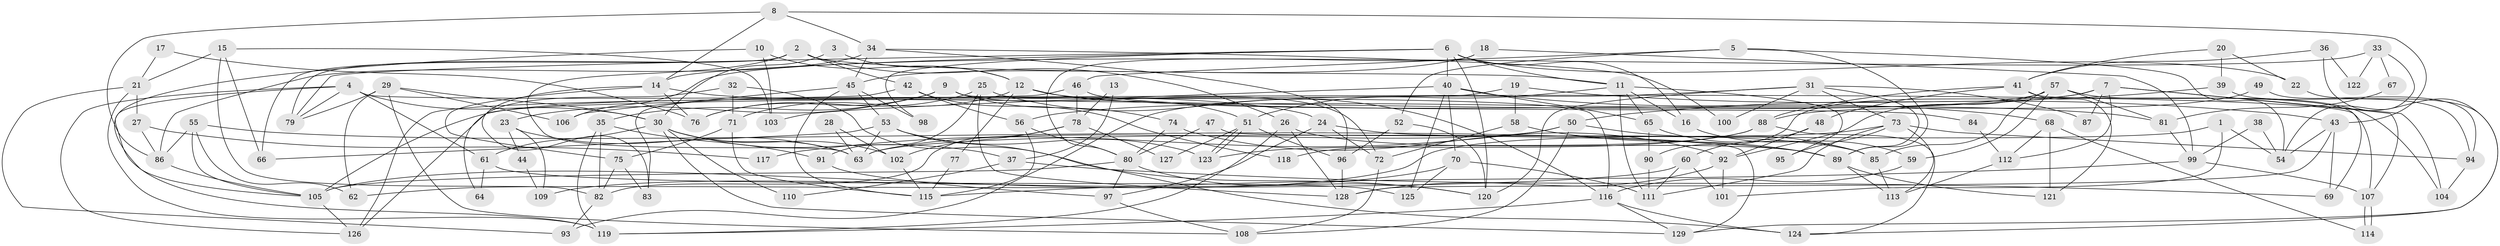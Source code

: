 // Generated by graph-tools (version 1.1) at 2025/02/03/09/25 03:02:06]
// undirected, 129 vertices, 258 edges
graph export_dot {
graph [start="1"]
  node [color=gray90,style=filled];
  1;
  2;
  3;
  4;
  5;
  6;
  7;
  8;
  9;
  10;
  11;
  12;
  13;
  14;
  15;
  16;
  17;
  18;
  19;
  20;
  21;
  22;
  23;
  24;
  25;
  26;
  27;
  28;
  29;
  30;
  31;
  32;
  33;
  34;
  35;
  36;
  37;
  38;
  39;
  40;
  41;
  42;
  43;
  44;
  45;
  46;
  47;
  48;
  49;
  50;
  51;
  52;
  53;
  54;
  55;
  56;
  57;
  58;
  59;
  60;
  61;
  62;
  63;
  64;
  65;
  66;
  67;
  68;
  69;
  70;
  71;
  72;
  73;
  74;
  75;
  76;
  77;
  78;
  79;
  80;
  81;
  82;
  83;
  84;
  85;
  86;
  87;
  88;
  89;
  90;
  91;
  92;
  93;
  94;
  95;
  96;
  97;
  98;
  99;
  100;
  101;
  102;
  103;
  104;
  105;
  106;
  107;
  108;
  109;
  110;
  111;
  112;
  113;
  114;
  115;
  116;
  117;
  118;
  119;
  120;
  121;
  122;
  123;
  124;
  125;
  126;
  127;
  128;
  129;
  1 -- 63;
  1 -- 101;
  1 -- 54;
  2 -- 11;
  2 -- 63;
  2 -- 26;
  2 -- 42;
  2 -- 66;
  2 -- 79;
  3 -- 12;
  3 -- 30;
  4 -- 119;
  4 -- 79;
  4 -- 30;
  4 -- 61;
  4 -- 107;
  4 -- 126;
  5 -- 54;
  5 -- 89;
  5 -- 46;
  5 -- 52;
  6 -- 79;
  6 -- 40;
  6 -- 11;
  6 -- 14;
  6 -- 16;
  6 -- 22;
  6 -- 98;
  6 -- 120;
  7 -- 56;
  7 -- 107;
  7 -- 87;
  7 -- 90;
  7 -- 104;
  7 -- 112;
  8 -- 86;
  8 -- 14;
  8 -- 34;
  8 -- 43;
  9 -- 35;
  9 -- 74;
  9 -- 23;
  9 -- 72;
  9 -- 76;
  9 -- 116;
  10 -- 105;
  10 -- 12;
  10 -- 103;
  11 -- 111;
  11 -- 16;
  11 -- 51;
  11 -- 65;
  11 -- 95;
  12 -- 81;
  12 -- 51;
  12 -- 71;
  12 -- 77;
  13 -- 37;
  13 -- 78;
  14 -- 76;
  14 -- 24;
  14 -- 75;
  14 -- 83;
  15 -- 82;
  15 -- 103;
  15 -- 21;
  15 -- 66;
  16 -- 59;
  17 -- 21;
  17 -- 76;
  18 -- 80;
  18 -- 99;
  18 -- 45;
  19 -- 58;
  19 -- 126;
  19 -- 43;
  20 -- 22;
  20 -- 41;
  20 -- 39;
  21 -- 119;
  21 -- 27;
  21 -- 93;
  22 -- 124;
  23 -- 63;
  23 -- 44;
  23 -- 109;
  24 -- 85;
  24 -- 72;
  24 -- 97;
  25 -- 91;
  25 -- 116;
  25 -- 76;
  25 -- 128;
  26 -- 128;
  26 -- 89;
  26 -- 119;
  27 -- 86;
  27 -- 117;
  28 -- 102;
  28 -- 63;
  29 -- 108;
  29 -- 30;
  29 -- 62;
  29 -- 79;
  29 -- 106;
  30 -- 63;
  30 -- 37;
  30 -- 61;
  30 -- 102;
  30 -- 110;
  30 -- 129;
  31 -- 89;
  31 -- 120;
  31 -- 73;
  31 -- 87;
  31 -- 93;
  31 -- 100;
  32 -- 120;
  32 -- 71;
  32 -- 64;
  33 -- 106;
  33 -- 54;
  33 -- 67;
  33 -- 122;
  34 -- 96;
  34 -- 45;
  34 -- 86;
  34 -- 100;
  35 -- 82;
  35 -- 119;
  35 -- 91;
  36 -- 129;
  36 -- 41;
  36 -- 122;
  37 -- 69;
  37 -- 110;
  38 -- 54;
  38 -- 99;
  39 -- 50;
  39 -- 94;
  40 -- 70;
  40 -- 65;
  40 -- 68;
  40 -- 103;
  40 -- 125;
  41 -- 121;
  41 -- 48;
  41 -- 69;
  41 -- 88;
  42 -- 83;
  42 -- 56;
  42 -- 118;
  43 -- 54;
  43 -- 69;
  43 -- 128;
  44 -- 109;
  45 -- 53;
  45 -- 98;
  45 -- 106;
  45 -- 115;
  46 -- 126;
  46 -- 78;
  46 -- 84;
  47 -- 129;
  47 -- 80;
  48 -- 92;
  48 -- 60;
  49 -- 94;
  49 -- 88;
  50 -- 85;
  50 -- 108;
  50 -- 63;
  50 -- 117;
  51 -- 123;
  51 -- 123;
  51 -- 96;
  51 -- 127;
  52 -- 96;
  52 -- 120;
  53 -- 66;
  53 -- 63;
  53 -- 123;
  53 -- 124;
  55 -- 105;
  55 -- 86;
  55 -- 62;
  55 -- 89;
  56 -- 115;
  56 -- 80;
  57 -- 59;
  57 -- 105;
  57 -- 81;
  57 -- 85;
  57 -- 92;
  57 -- 104;
  58 -- 89;
  58 -- 72;
  59 -- 116;
  60 -- 111;
  60 -- 62;
  60 -- 101;
  61 -- 64;
  61 -- 125;
  65 -- 85;
  65 -- 90;
  67 -- 81;
  68 -- 112;
  68 -- 114;
  68 -- 121;
  70 -- 111;
  70 -- 125;
  70 -- 109;
  71 -- 115;
  71 -- 75;
  72 -- 108;
  73 -- 94;
  73 -- 95;
  73 -- 105;
  73 -- 111;
  73 -- 113;
  74 -- 80;
  74 -- 92;
  75 -- 82;
  75 -- 83;
  77 -- 115;
  78 -- 82;
  78 -- 102;
  78 -- 127;
  80 -- 120;
  80 -- 97;
  80 -- 105;
  81 -- 99;
  82 -- 93;
  84 -- 112;
  85 -- 113;
  86 -- 105;
  88 -- 123;
  88 -- 118;
  88 -- 124;
  89 -- 113;
  89 -- 121;
  90 -- 111;
  91 -- 97;
  92 -- 128;
  92 -- 101;
  94 -- 104;
  96 -- 128;
  97 -- 108;
  99 -- 107;
  99 -- 115;
  102 -- 115;
  105 -- 126;
  107 -- 114;
  107 -- 114;
  112 -- 113;
  116 -- 124;
  116 -- 119;
  116 -- 129;
}
